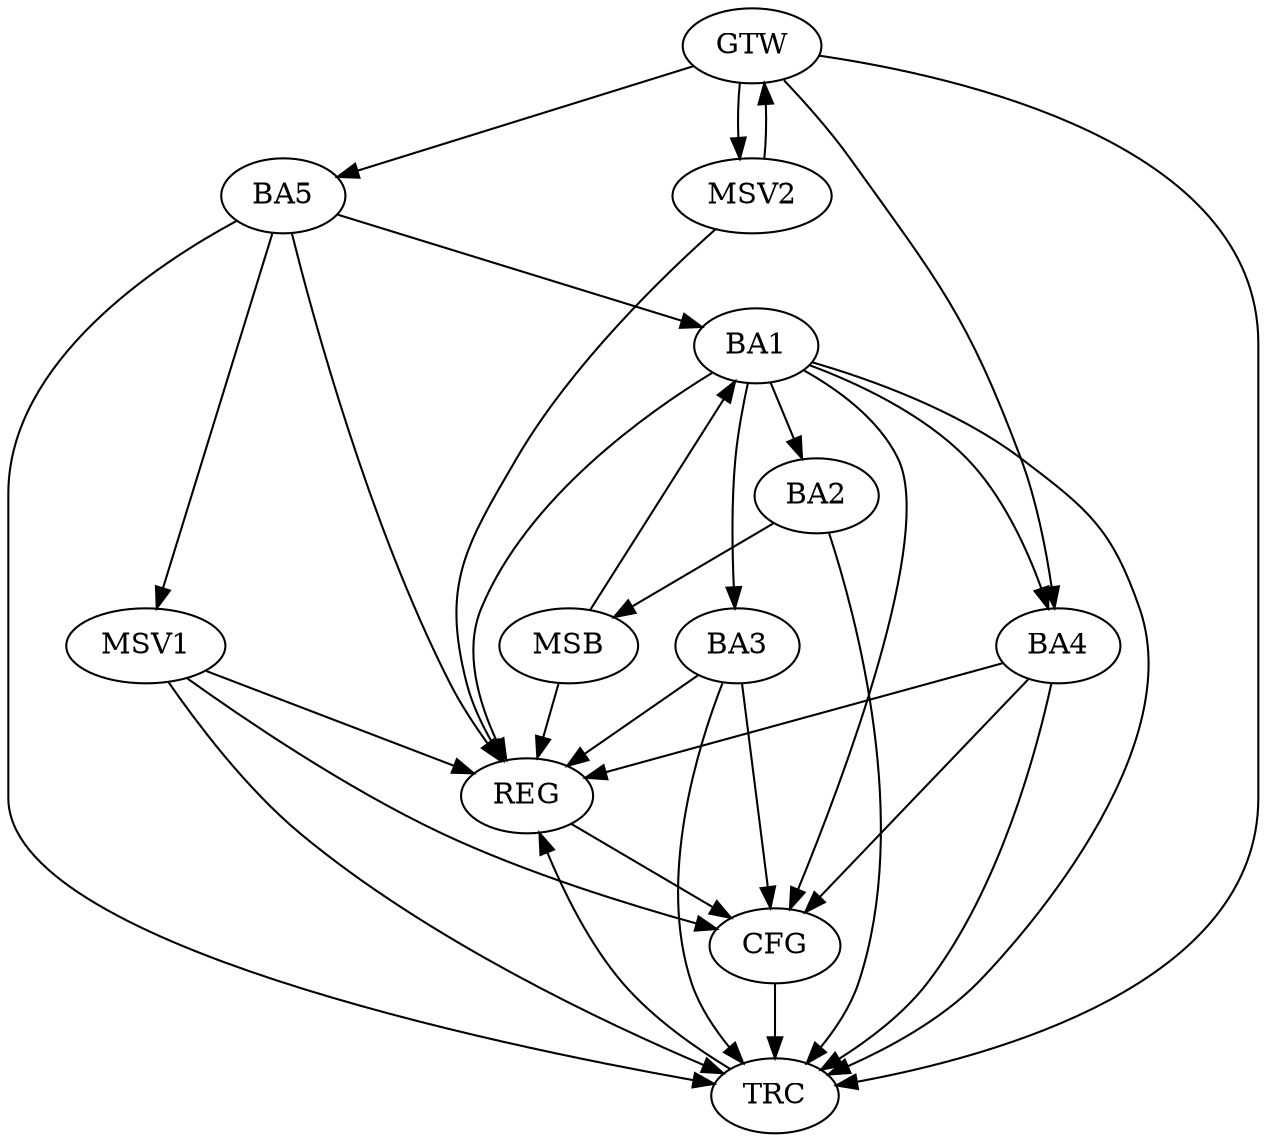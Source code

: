 strict digraph G {
  BA1 [ label="BA1" ];
  BA2 [ label="BA2" ];
  BA3 [ label="BA3" ];
  BA4 [ label="BA4" ];
  BA5 [ label="BA5" ];
  GTW [ label="GTW" ];
  REG [ label="REG" ];
  MSB [ label="MSB" ];
  CFG [ label="CFG" ];
  TRC [ label="TRC" ];
  MSV1 [ label="MSV1" ];
  MSV2 [ label="MSV2" ];
  BA1 -> BA2;
  BA5 -> BA1;
  GTW -> BA4;
  GTW -> BA5;
  BA1 -> REG;
  BA3 -> REG;
  BA4 -> REG;
  BA5 -> REG;
  BA2 -> MSB;
  MSB -> BA1;
  MSB -> REG;
  BA4 -> CFG;
  BA3 -> CFG;
  BA1 -> CFG;
  REG -> CFG;
  BA1 -> TRC;
  BA2 -> TRC;
  BA3 -> TRC;
  BA4 -> TRC;
  BA5 -> TRC;
  GTW -> TRC;
  CFG -> TRC;
  TRC -> REG;
  BA1 -> BA4;
  BA1 -> BA3;
  BA5 -> MSV1;
  MSV1 -> REG;
  MSV1 -> TRC;
  MSV1 -> CFG;
  MSV2 -> GTW;
  GTW -> MSV2;
  MSV2 -> REG;
}
